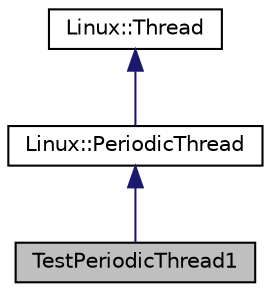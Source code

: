 digraph "TestPeriodicThread1"
{
 // INTERACTIVE_SVG=YES
  edge [fontname="Helvetica",fontsize="10",labelfontname="Helvetica",labelfontsize="10"];
  node [fontname="Helvetica",fontsize="10",shape=record];
  Node1 [label="TestPeriodicThread1",height=0.2,width=0.4,color="black", fillcolor="grey75", style="filled", fontcolor="black"];
  Node2 -> Node1 [dir="back",color="midnightblue",fontsize="10",style="solid",fontname="Helvetica"];
  Node2 [label="Linux::PeriodicThread",height=0.2,width=0.4,color="black", fillcolor="white", style="filled",URL="$classLinux_1_1PeriodicThread.html"];
  Node3 -> Node2 [dir="back",color="midnightblue",fontsize="10",style="solid",fontname="Helvetica"];
  Node3 [label="Linux::Thread",height=0.2,width=0.4,color="black", fillcolor="white", style="filled",URL="$classLinux_1_1Thread.html"];
}
